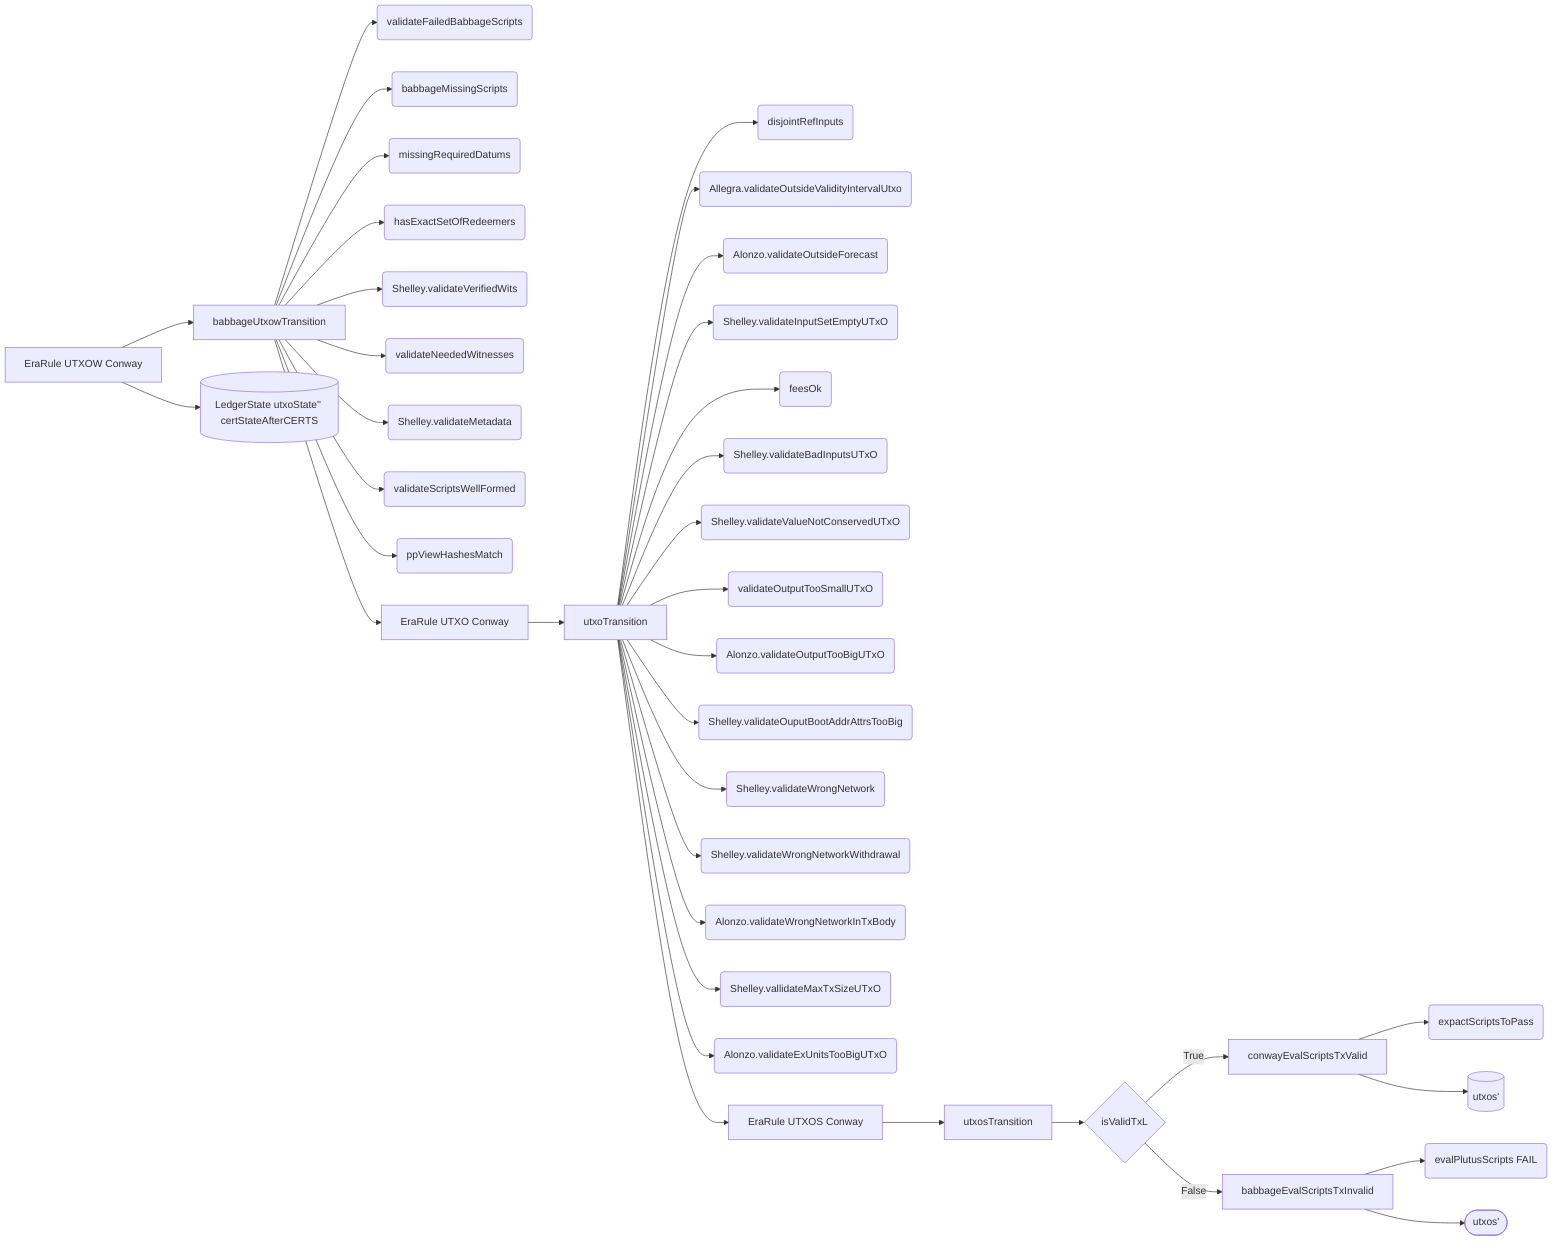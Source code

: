 flowchart LR
EUC[EraRule UTXOW Conway]
    EUC --> babbageUtxowTransition
        babbageUtxowTransition --> validateFailedBabbageScripts(validateFailedBabbageScripts)
        babbageUtxowTransition --> babbageMissingScripts(babbageMissingScripts)
        babbageUtxowTransition --> missingRequiredDatums(missingRequiredDatums)
        babbageUtxowTransition --> hasExactSetOfRedeemers(hasExactSetOfRedeemers)
        babbageUtxowTransition --> validateVerifiedWits(Shelley.validateVerifiedWits)
        babbageUtxowTransition --> validateNeededWitnesses(validateNeededWitnesses)
        babbageUtxowTransition --> validateMetdata(Shelley.validateMetadata)
        babbageUtxowTransition --> validateScriptsWellFormed(validateScriptsWellFormed)
        babbageUtxowTransition --> ppViewHashesMatch(ppViewHashesMatch)
        babbageUtxowTransition --> EUTXOC[EraRule UTXO Conway]
            EUTXOC --> utxoTransition
                utxoTransition --> disjointRefInputs(disjointRefInputs)
                utxoTransition --> validateOutsideValidityIntervalUtxo(Allegra.validateOutsideValidityIntervalUtxo)
                utxoTransition --> validateOutsideForecast(Alonzo.validateOutsideForecast)
                utxoTransition --> validateInputSetEmptyUTxO(Shelley.validateInputSetEmptyUTxO)
                utxoTransition --> feesOk(feesOk)
                utxoTransition --> validateBadInputsUTxO(Shelley.validateBadInputsUTxO)
                utxoTransition --> validateValueNotConservedUTxO(Shelley.validateValueNotConservedUTxO)
                utxoTransition --> validateOutputTooSmallUTxO(validateOutputTooSmallUTxO)
                utxoTransition --> validateOutputTooBigUTxO(Alonzo.validateOutputTooBigUTxO)
                utxoTransition --> validateOutputBootAddrAttrsTooBig(Shelley.validateOuputBootAddrAttrsTooBig)
                utxoTransition --> validateWrongNetwork(Shelley.validateWrongNetwork)
                utxoTransition --> validateWrongNetworkWithdrawal(Shelley.validateWrongNetworkWithdrawal)
                utxoTransition --> validateWrongNetworkInTxBody(Alonzo.validateWrongNetworkInTxBody)
                utxoTransition --> validateMaxTxSizeUTxO(Shelley.vallidateMaxTxSizeUTxO)
                utxoTransition --> validateExUnitsTooBigUTxO(Alonzo.validateExUnitsTooBigUTxO)
                utxoTransition --> EUTXOSC[EraRule UTXOS Conway]
                    EUTXOSC --> utxosTransition
                utxosTransition --> isValidTxL{isValidTxL}
                    isValidTxL --> |True| conwayEvalScriptsTxValid
                        conwayEvalScriptsTxValid --> expectScriptsToPass(expactScriptsToPass)
                        conwayEvalScriptsTxValid --> conwayEvalScriptsTxValidUtxosPrime[(utxos')]
                    isValidTxL --> |False| babbageEvalScriptsTxInvalid
                        babbageEvalScriptsTxInvalid --> evalPlutusScripts(evalPlutusScripts FAIL)
                        babbageEvalScriptsTxInvalid --> babbageEvalScriptsTxInvalidUtxosPrime([utxos'])
    EUC --> LedgerState[(LedgerState utxoState'' certStateAfterCERTS)]
